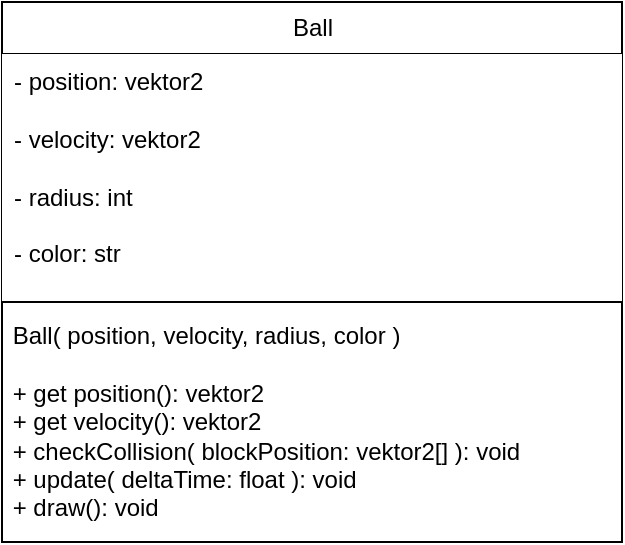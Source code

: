 <mxfile>
    <diagram id="hXaumg02nLYJtQVTglpe" name="Page-1">
        <mxGraphModel dx="674" dy="308" grid="1" gridSize="10" guides="1" tooltips="1" connect="1" arrows="1" fold="1" page="1" pageScale="1" pageWidth="850" pageHeight="1100" math="0" shadow="0">
            <root>
                <mxCell id="0"/>
                <mxCell id="1" parent="0"/>
                <mxCell id="2" value="Ball" style="swimlane;fontStyle=0;childLayout=stackLayout;horizontal=1;startSize=26;fillColor=#FFFFFF;horizontalStack=0;resizeParent=1;resizeParentMax=0;resizeLast=0;collapsible=1;marginBottom=0;html=1;shadow=0;" vertex="1" parent="1">
                    <mxGeometry x="351" y="140" width="310" height="150" as="geometry"/>
                </mxCell>
                <mxCell id="3" value="- position: vektor2&lt;br&gt;&lt;br&gt;- velocity: vektor2&lt;br&gt;&lt;br&gt;- radius: int&lt;br&gt;&lt;br&gt;- color: str" style="text;strokeColor=none;fillColor=#FFFFFF;align=left;verticalAlign=top;spacingLeft=4;spacingRight=4;overflow=hidden;rotatable=0;points=[[0,0.5],[1,0.5]];portConstraint=eastwest;whiteSpace=wrap;html=1;shadow=0;" vertex="1" parent="2">
                    <mxGeometry y="26" width="310" height="124" as="geometry"/>
                </mxCell>
                <mxCell id="11" value="&amp;nbsp;Ball( position, velocity, radius, color )&lt;br&gt;&lt;br&gt;&amp;nbsp;+ get position(): vektor2&lt;br&gt;&amp;nbsp;+ get velocity(): vektor2&lt;br&gt;&amp;nbsp;+ checkCollision( blockPosition: vektor2[] ): void&lt;br&gt;&amp;nbsp;+ update( deltaTime: float ): void&lt;br&gt;&amp;nbsp;+ draw(): void" style="rounded=0;whiteSpace=wrap;html=1;align=left;" vertex="1" parent="1">
                    <mxGeometry x="351" y="290" width="310" height="120" as="geometry"/>
                </mxCell>
            </root>
        </mxGraphModel>
    </diagram>
</mxfile>